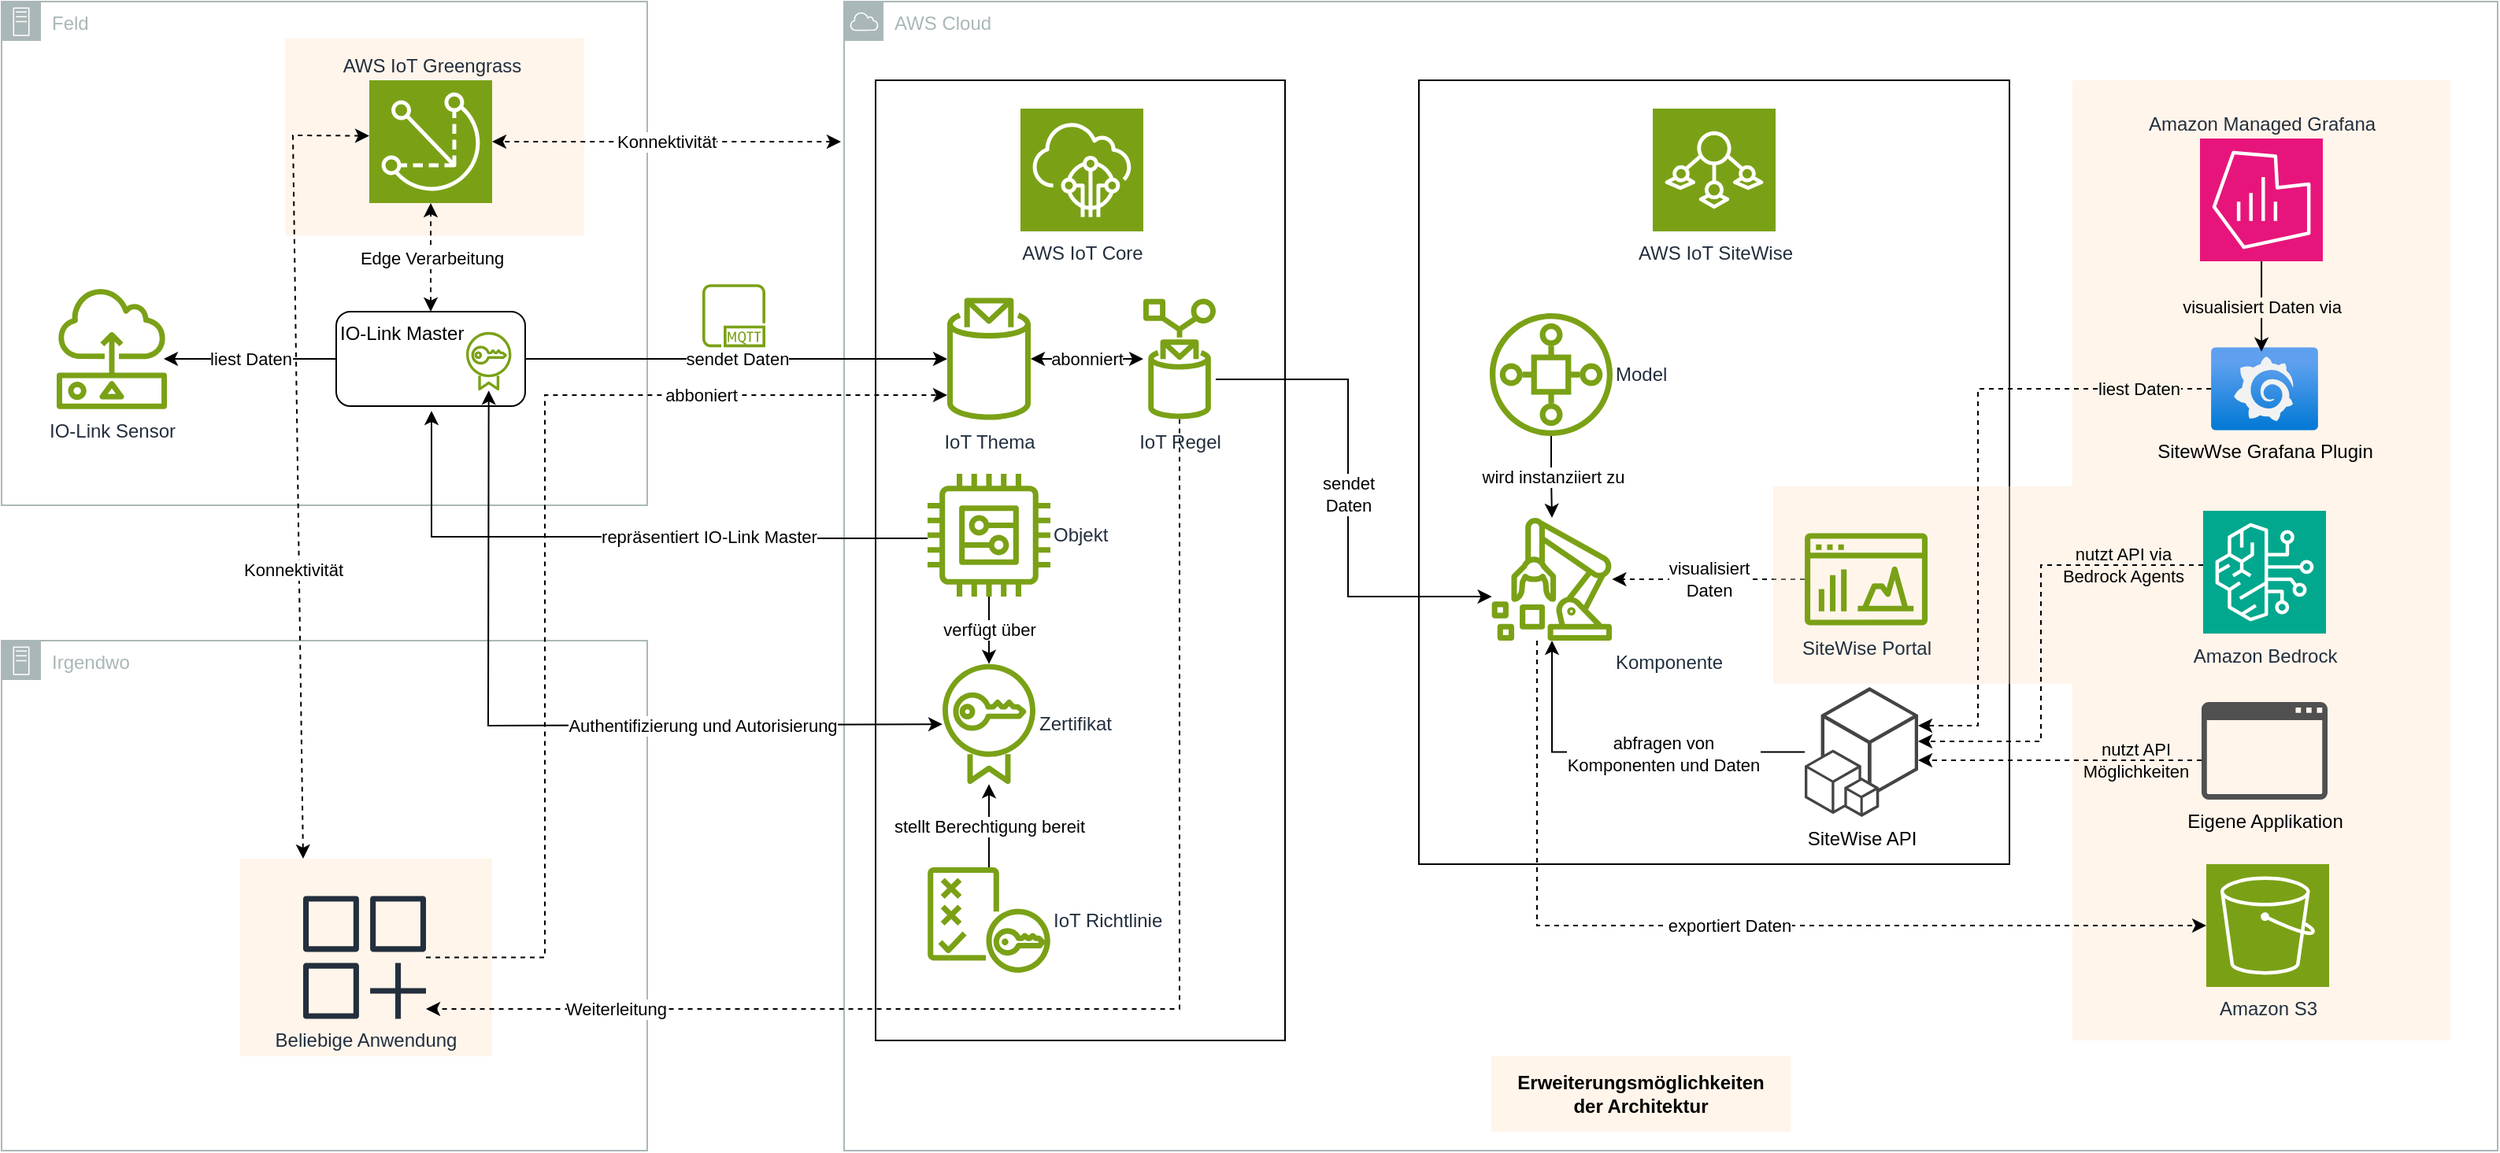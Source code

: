 <mxfile version="26.0.10" pages="2">
  <diagram name="Page-1" id="C6y82SUI9EZybyrPN-1k">
    <mxGraphModel dx="2613" dy="1531" grid="1" gridSize="10" guides="1" tooltips="1" connect="1" arrows="1" fold="1" page="1" pageScale="1" pageWidth="850" pageHeight="1100" math="0" shadow="0">
      <root>
        <mxCell id="0" />
        <mxCell id="1" parent="0" />
        <mxCell id="KX-Zyq8FnDFm3sMZBiW9-1" value="Irgendwo" style="sketch=0;outlineConnect=0;gradientColor=none;html=1;whiteSpace=wrap;fontSize=12;fontStyle=0;shape=mxgraph.aws4.group;grIcon=mxgraph.aws4.group_on_premise;strokeColor=#AAB7B8;fillColor=none;verticalAlign=top;align=left;spacingLeft=30;fontColor=#AAB7B8;dashed=0;" vertex="1" parent="1">
          <mxGeometry x="-425" y="546" width="410" height="324" as="geometry" />
        </mxCell>
        <mxCell id="ur1-Jj-tgkY6aSvv_yTd-15" value="" style="rounded=0;whiteSpace=wrap;html=1;fillColor=#ffe6cc;strokeColor=none;opacity=40;" vertex="1" parent="1">
          <mxGeometry x="-273.5" y="684.5" width="160" height="125.5" as="geometry" />
        </mxCell>
        <mxCell id="kGXVVBS_KSktztfMy0yq-3" value="AWS Cloud" style="sketch=0;outlineConnect=0;gradientColor=none;html=1;whiteSpace=wrap;fontSize=12;fontStyle=0;shape=mxgraph.aws4.group;grIcon=mxgraph.aws4.group_aws_cloud;strokeColor=#AAB7B8;fillColor=none;verticalAlign=top;align=left;spacingLeft=30;fontColor=#AAB7B8;dashed=0;" parent="1" vertex="1">
          <mxGeometry x="110" y="140" width="1050" height="730" as="geometry" />
        </mxCell>
        <mxCell id="EfZzKLjjXhhsiKxFBeHn-30" value="" style="rounded=0;whiteSpace=wrap;html=1;fillColor=#ffe6cc;strokeColor=none;labelPosition=center;verticalLabelPosition=bottom;align=center;verticalAlign=top;opacity=40;" parent="1" vertex="1">
          <mxGeometry x="890" y="190" width="240" height="610" as="geometry" />
        </mxCell>
        <mxCell id="kGXVVBS_KSktztfMy0yq-47" value="" style="rounded=0;whiteSpace=wrap;html=1;" parent="1" vertex="1">
          <mxGeometry x="130" y="190" width="260" height="610" as="geometry" />
        </mxCell>
        <mxCell id="kGXVVBS_KSktztfMy0yq-19" value="Feld" style="sketch=0;outlineConnect=0;gradientColor=none;html=1;whiteSpace=wrap;fontSize=12;fontStyle=0;shape=mxgraph.aws4.group;grIcon=mxgraph.aws4.group_on_premise;strokeColor=#AAB7B8;fillColor=none;verticalAlign=top;align=left;spacingLeft=30;fontColor=#AAB7B8;dashed=0;" parent="1" vertex="1">
          <mxGeometry x="-425" y="140" width="410" height="320" as="geometry" />
        </mxCell>
        <mxCell id="kGXVVBS_KSktztfMy0yq-15" value="" style="rounded=0;whiteSpace=wrap;html=1;" parent="1" vertex="1">
          <mxGeometry x="475" y="190" width="375" height="498" as="geometry" />
        </mxCell>
        <mxCell id="kGXVVBS_KSktztfMy0yq-12" value="sendet&lt;br&gt;Daten" style="edgeStyle=orthogonalEdgeStyle;rounded=0;orthogonalLoop=1;jettySize=auto;html=1;" parent="1" source="EfZzKLjjXhhsiKxFBeHn-36" target="EfZzKLjjXhhsiKxFBeHn-4" edge="1">
          <mxGeometry relative="1" as="geometry">
            <mxPoint x="320" y="247" as="targetPoint" />
            <Array as="points">
              <mxPoint x="430" y="380" />
              <mxPoint x="430" y="518" />
            </Array>
          </mxGeometry>
        </mxCell>
        <mxCell id="kGXVVBS_KSktztfMy0yq-4" value="AWS IoT Core" style="sketch=0;points=[[0,0,0],[0.25,0,0],[0.5,0,0],[0.75,0,0],[1,0,0],[0,1,0],[0.25,1,0],[0.5,1,0],[0.75,1,0],[1,1,0],[0,0.25,0],[0,0.5,0],[0,0.75,0],[1,0.25,0],[1,0.5,0],[1,0.75,0]];outlineConnect=0;fontColor=#232F3E;fillColor=#7AA116;strokeColor=#ffffff;dashed=0;verticalLabelPosition=bottom;verticalAlign=top;align=center;html=1;fontSize=12;fontStyle=0;aspect=fixed;shape=mxgraph.aws4.resourceIcon;resIcon=mxgraph.aws4.iot_core;" parent="1" vertex="1">
          <mxGeometry x="222" y="208" width="78" height="78" as="geometry" />
        </mxCell>
        <mxCell id="kGXVVBS_KSktztfMy0yq-24" value="Zertifikat" style="sketch=0;outlineConnect=0;fontColor=#232F3E;gradientColor=none;fillColor=#7AA116;strokeColor=none;dashed=0;verticalLabelPosition=middle;verticalAlign=middle;align=left;html=1;fontSize=12;fontStyle=0;aspect=fixed;pointerEvents=1;shape=mxgraph.aws4.certificate_manager;labelPosition=right;" parent="1" vertex="1">
          <mxGeometry x="172.5" y="560" width="59" height="78" as="geometry" />
        </mxCell>
        <mxCell id="kGXVVBS_KSktztfMy0yq-25" value="" style="sketch=0;outlineConnect=0;fontColor=#232F3E;gradientColor=none;fillColor=#7AA116;strokeColor=none;dashed=0;verticalLabelPosition=bottom;verticalAlign=top;align=center;html=1;fontSize=12;fontStyle=0;aspect=fixed;pointerEvents=1;shape=mxgraph.aws4.mqtt_protocol;" parent="1" vertex="1">
          <mxGeometry x="20" y="319.6" width="40" height="40" as="geometry" />
        </mxCell>
        <mxCell id="kGXVVBS_KSktztfMy0yq-31" value="repräsentiert IO-Link Master" style="edgeStyle=orthogonalEdgeStyle;rounded=0;orthogonalLoop=1;jettySize=auto;html=1;" parent="1" edge="1">
          <mxGeometry x="-0.293" relative="1" as="geometry">
            <mxPoint x="-152" y="400" as="targetPoint" />
            <Array as="points">
              <mxPoint x="30" y="481" />
              <mxPoint x="30" y="480" />
              <mxPoint x="-152" y="480" />
            </Array>
            <mxPoint x="163" y="481" as="sourcePoint" />
            <mxPoint as="offset" />
          </mxGeometry>
        </mxCell>
        <mxCell id="kGXVVBS_KSktztfMy0yq-33" value="verfügt über" style="edgeStyle=orthogonalEdgeStyle;rounded=0;orthogonalLoop=1;jettySize=auto;html=1;" parent="1" source="kGXVVBS_KSktztfMy0yq-26" target="kGXVVBS_KSktztfMy0yq-24" edge="1">
          <mxGeometry relative="1" as="geometry" />
        </mxCell>
        <mxCell id="kGXVVBS_KSktztfMy0yq-26" value="Objekt" style="sketch=0;outlineConnect=0;fontColor=#232F3E;gradientColor=none;fillColor=#7AA116;strokeColor=none;dashed=0;verticalLabelPosition=middle;verticalAlign=middle;align=left;html=1;fontSize=12;fontStyle=0;aspect=fixed;pointerEvents=1;shape=mxgraph.aws4.generic;labelPosition=right;" parent="1" vertex="1">
          <mxGeometry x="163" y="440" width="78" height="78" as="geometry" />
        </mxCell>
        <mxCell id="kGXVVBS_KSktztfMy0yq-37" value="stellt Berechtigung bereit" style="edgeStyle=orthogonalEdgeStyle;rounded=0;orthogonalLoop=1;jettySize=auto;html=1;" parent="1" source="kGXVVBS_KSktztfMy0yq-36" target="kGXVVBS_KSktztfMy0yq-24" edge="1">
          <mxGeometry relative="1" as="geometry" />
        </mxCell>
        <mxCell id="kGXVVBS_KSktztfMy0yq-36" value="IoT Richtlinie" style="sketch=0;outlineConnect=0;fontColor=#232F3E;gradientColor=none;fillColor=#7AA116;strokeColor=none;dashed=0;verticalLabelPosition=middle;verticalAlign=middle;align=left;html=1;fontSize=12;fontStyle=0;aspect=fixed;pointerEvents=1;shape=mxgraph.aws4.policy;labelPosition=right;" parent="1" vertex="1">
          <mxGeometry x="163" y="690" width="78" height="67" as="geometry" />
        </mxCell>
        <mxCell id="kGXVVBS_KSktztfMy0yq-46" value="liest Daten" style="edgeStyle=orthogonalEdgeStyle;rounded=0;orthogonalLoop=1;jettySize=auto;html=1;" parent="1" source="kGXVVBS_KSktztfMy0yq-41" edge="1">
          <mxGeometry relative="1" as="geometry">
            <mxPoint x="-322" y="367" as="targetPoint" />
          </mxGeometry>
        </mxCell>
        <mxCell id="EfZzKLjjXhhsiKxFBeHn-38" value="sendet Daten" style="edgeStyle=orthogonalEdgeStyle;rounded=0;orthogonalLoop=1;jettySize=auto;html=1;" parent="1" source="kGXVVBS_KSktztfMy0yq-41" target="EfZzKLjjXhhsiKxFBeHn-37" edge="1">
          <mxGeometry relative="1" as="geometry" />
        </mxCell>
        <mxCell id="kGXVVBS_KSktztfMy0yq-41" value="IO-Link Master" style="rounded=1;whiteSpace=wrap;html=1;align=left;verticalAlign=top;" parent="1" vertex="1">
          <mxGeometry x="-212.5" y="337" width="120" height="60" as="geometry" />
        </mxCell>
        <mxCell id="kGXVVBS_KSktztfMy0yq-34" value="" style="sketch=0;outlineConnect=0;fontColor=#232F3E;gradientColor=none;fillColor=#7AA116;strokeColor=none;dashed=0;verticalLabelPosition=bottom;verticalAlign=top;align=center;html=1;fontSize=12;fontStyle=0;aspect=fixed;pointerEvents=1;shape=mxgraph.aws4.certificate_manager;" parent="1" vertex="1">
          <mxGeometry x="-130" y="349.5" width="28.74" height="38" as="geometry" />
        </mxCell>
        <mxCell id="EfZzKLjjXhhsiKxFBeHn-1" value="IO-Link Sensor" style="sketch=0;outlineConnect=0;fontColor=#232F3E;gradientColor=none;fillColor=#7AA116;strokeColor=none;dashed=0;verticalLabelPosition=bottom;verticalAlign=top;align=center;html=1;fontSize=12;fontStyle=0;aspect=fixed;pointerEvents=1;shape=mxgraph.aws4.sensor;" parent="1" vertex="1">
          <mxGeometry x="-390" y="321" width="70" height="78" as="geometry" />
        </mxCell>
        <mxCell id="EfZzKLjjXhhsiKxFBeHn-7" value="wird instanziiert zu" style="edgeStyle=orthogonalEdgeStyle;rounded=0;orthogonalLoop=1;jettySize=auto;html=1;" parent="1" source="EfZzKLjjXhhsiKxFBeHn-2" target="EfZzKLjjXhhsiKxFBeHn-4" edge="1">
          <mxGeometry relative="1" as="geometry" />
        </mxCell>
        <mxCell id="EfZzKLjjXhhsiKxFBeHn-2" value="Model" style="sketch=0;outlineConnect=0;fontColor=#232F3E;gradientColor=none;fillColor=#7AA116;strokeColor=none;dashed=0;verticalLabelPosition=middle;verticalAlign=middle;align=left;html=1;fontSize=12;fontStyle=0;aspect=fixed;pointerEvents=1;shape=mxgraph.aws4.iot_sitewise_asset_model;labelPosition=right;" parent="1" vertex="1">
          <mxGeometry x="520" y="338" width="78" height="78" as="geometry" />
        </mxCell>
        <mxCell id="EfZzKLjjXhhsiKxFBeHn-3" value="AWS IoT SiteWise" style="sketch=0;points=[[0,0,0],[0.25,0,0],[0.5,0,0],[0.75,0,0],[1,0,0],[0,1,0],[0.25,1,0],[0.5,1,0],[0.75,1,0],[1,1,0],[0,0.25,0],[0,0.5,0],[0,0.75,0],[1,0.25,0],[1,0.5,0],[1,0.75,0]];outlineConnect=0;fontColor=#232F3E;fillColor=light-dark(#7aa116, #61820b);strokeColor=#ffffff;dashed=0;verticalLabelPosition=bottom;verticalAlign=top;align=center;html=1;fontSize=12;fontStyle=0;aspect=fixed;shape=mxgraph.aws4.resourceIcon;resIcon=mxgraph.aws4.iot_sitewise;" parent="1" vertex="1">
          <mxGeometry x="623.5" y="208" width="78" height="78" as="geometry" />
        </mxCell>
        <mxCell id="EfZzKLjjXhhsiKxFBeHn-19" value="exportiert Daten" style="edgeStyle=orthogonalEdgeStyle;rounded=0;orthogonalLoop=1;jettySize=auto;html=1;entryX=0;entryY=0.5;entryDx=0;entryDy=0;entryPerimeter=0;dashed=1;" parent="1" source="EfZzKLjjXhhsiKxFBeHn-4" target="EfZzKLjjXhhsiKxFBeHn-18" edge="1">
          <mxGeometry relative="1" as="geometry">
            <Array as="points">
              <mxPoint x="550" y="727" />
            </Array>
          </mxGeometry>
        </mxCell>
        <mxCell id="EfZzKLjjXhhsiKxFBeHn-4" value="Komponente" style="sketch=0;outlineConnect=0;fontColor=#232F3E;gradientColor=none;fillColor=#7AA116;strokeColor=none;dashed=0;verticalLabelPosition=bottom;verticalAlign=top;align=left;html=1;fontSize=12;fontStyle=0;aspect=fixed;pointerEvents=1;shape=mxgraph.aws4.iot_sitewise_asset;labelPosition=right;" parent="1" vertex="1">
          <mxGeometry x="521" y="468" width="77" height="78" as="geometry" />
        </mxCell>
        <mxCell id="EfZzKLjjXhhsiKxFBeHn-8" value="Authentifizierung und Autorisierung" style="endArrow=classic;startArrow=classic;html=1;rounded=0;" parent="1" source="kGXVVBS_KSktztfMy0yq-24" target="kGXVVBS_KSktztfMy0yq-34" edge="1">
          <mxGeometry x="-0.392" width="50" height="50" relative="1" as="geometry">
            <mxPoint x="-177.5" y="600" as="sourcePoint" />
            <mxPoint x="-127.5" y="550" as="targetPoint" />
            <Array as="points">
              <mxPoint x="-116" y="600" />
            </Array>
            <mxPoint as="offset" />
          </mxGeometry>
        </mxCell>
        <mxCell id="EfZzKLjjXhhsiKxFBeHn-11" value="visualisiert&lt;br&gt;Daten" style="edgeStyle=orthogonalEdgeStyle;rounded=0;orthogonalLoop=1;jettySize=auto;html=1;dashed=1;" parent="1" source="EfZzKLjjXhhsiKxFBeHn-9" target="EfZzKLjjXhhsiKxFBeHn-4" edge="1">
          <mxGeometry relative="1" as="geometry" />
        </mxCell>
        <mxCell id="EfZzKLjjXhhsiKxFBeHn-12" value="abfragen von &lt;br&gt;Komponenten und Daten" style="edgeStyle=orthogonalEdgeStyle;rounded=0;orthogonalLoop=1;jettySize=auto;html=1;" parent="1" source="EfZzKLjjXhhsiKxFBeHn-10" target="EfZzKLjjXhhsiKxFBeHn-4" edge="1">
          <mxGeometry x="-0.222" y="1" relative="1" as="geometry">
            <mxPoint as="offset" />
          </mxGeometry>
        </mxCell>
        <mxCell id="EfZzKLjjXhhsiKxFBeHn-10" value="SiteWise API" style="outlineConnect=0;dashed=0;verticalLabelPosition=bottom;verticalAlign=top;align=center;html=1;shape=mxgraph.aws3.cli;fillColor=#444444;gradientColor=none;" parent="1" vertex="1">
          <mxGeometry x="720" y="575.5" width="72" height="82.5" as="geometry" />
        </mxCell>
        <mxCell id="EfZzKLjjXhhsiKxFBeHn-13" value="SitewWse Grafana Plugin" style="image;aspect=fixed;html=1;points=[];align=center;fontSize=12;image=img/lib/azure2/other/Grafana.svg;imageBorder=none;imageBackground=none;labelBackgroundColor=none;" parent="1" vertex="1">
          <mxGeometry x="978" y="359.6" width="68" height="52.8" as="geometry" />
        </mxCell>
        <mxCell id="EfZzKLjjXhhsiKxFBeHn-16" value="Amazon Bedrock" style="sketch=0;points=[[0,0,0],[0.25,0,0],[0.5,0,0],[0.75,0,0],[1,0,0],[0,1,0],[0.25,1,0],[0.5,1,0],[0.75,1,0],[1,1,0],[0,0.25,0],[0,0.5,0],[0,0.75,0],[1,0.25,0],[1,0.5,0],[1,0.75,0]];outlineConnect=0;fontColor=#232F3E;fillColor=#01A88D;strokeColor=#ffffff;dashed=0;verticalLabelPosition=bottom;verticalAlign=top;align=center;html=1;fontSize=12;fontStyle=0;aspect=fixed;shape=mxgraph.aws4.resourceIcon;resIcon=mxgraph.aws4.bedrock;" parent="1" vertex="1">
          <mxGeometry x="973" y="463.5" width="78" height="78" as="geometry" />
        </mxCell>
        <mxCell id="EfZzKLjjXhhsiKxFBeHn-18" value="Amazon S3" style="sketch=0;points=[[0,0,0],[0.25,0,0],[0.5,0,0],[0.75,0,0],[1,0,0],[0,1,0],[0.25,1,0],[0.5,1,0],[0.75,1,0],[1,1,0],[0,0.25,0],[0,0.5,0],[0,0.75,0],[1,0.25,0],[1,0.5,0],[1,0.75,0]];outlineConnect=0;fontColor=#232F3E;fillColor=#7AA116;strokeColor=#ffffff;dashed=0;verticalLabelPosition=bottom;verticalAlign=top;align=center;html=1;fontSize=12;fontStyle=0;aspect=fixed;shape=mxgraph.aws4.resourceIcon;resIcon=mxgraph.aws4.s3;" parent="1" vertex="1">
          <mxGeometry x="975" y="688" width="78" height="78" as="geometry" />
        </mxCell>
        <mxCell id="EfZzKLjjXhhsiKxFBeHn-20" value="Amazon Managed Grafana" style="sketch=0;points=[[0,0,0],[0.25,0,0],[0.5,0,0],[0.75,0,0],[1,0,0],[0,1,0],[0.25,1,0],[0.5,1,0],[0.75,1,0],[1,1,0],[0,0.25,0],[0,0.5,0],[0,0.75,0],[1,0.25,0],[1,0.5,0],[1,0.75,0]];points=[[0,0,0],[0.25,0,0],[0.5,0,0],[0.75,0,0],[1,0,0],[0,1,0],[0.25,1,0],[0.5,1,0],[0.75,1,0],[1,1,0],[0,0.25,0],[0,0.5,0],[0,0.75,0],[1,0.25,0],[1,0.5,0],[1,0.75,0]];outlineConnect=0;fontColor=#232F3E;fillColor=#E7157B;strokeColor=#ffffff;dashed=0;verticalLabelPosition=top;verticalAlign=bottom;align=center;html=1;fontSize=12;fontStyle=0;aspect=fixed;shape=mxgraph.aws4.resourceIcon;resIcon=mxgraph.aws4.managed_service_for_grafana;labelPosition=center;" parent="1" vertex="1">
          <mxGeometry x="971" y="227" width="78" height="78" as="geometry" />
        </mxCell>
        <mxCell id="EfZzKLjjXhhsiKxFBeHn-21" value="visualisiert Daten via" style="edgeStyle=orthogonalEdgeStyle;rounded=0;orthogonalLoop=1;jettySize=auto;html=1;entryX=0.471;entryY=0.053;entryDx=0;entryDy=0;entryPerimeter=0;labelBackgroundColor=light-dark(#fef5ea, #ededed);" parent="1" source="EfZzKLjjXhhsiKxFBeHn-20" target="EfZzKLjjXhhsiKxFBeHn-13" edge="1">
          <mxGeometry relative="1" as="geometry" />
        </mxCell>
        <mxCell id="EfZzKLjjXhhsiKxFBeHn-31" value="" style="rounded=0;whiteSpace=wrap;html=1;fillColor=#ffe6cc;strokeColor=none;opacity=40;" parent="1" vertex="1">
          <mxGeometry x="700" y="448" width="190" height="125.5" as="geometry" />
        </mxCell>
        <mxCell id="EfZzKLjjXhhsiKxFBeHn-9" value="SiteWise Portal" style="sketch=0;outlineConnect=0;fontColor=#232F3E;gradientColor=none;fillColor=light-dark(#79a115, #B17DFF);strokeColor=none;dashed=0;verticalLabelPosition=bottom;verticalAlign=top;align=center;html=1;fontSize=12;fontStyle=0;aspect=fixed;pointerEvents=1;shape=mxgraph.aws4.opensearch_dashboards;" parent="1" vertex="1">
          <mxGeometry x="720" y="477.5" width="78" height="59" as="geometry" />
        </mxCell>
        <mxCell id="EfZzKLjjXhhsiKxFBeHn-15" value="liest Daten" style="edgeStyle=orthogonalEdgeStyle;rounded=0;orthogonalLoop=1;jettySize=auto;html=1;labelBackgroundColor=light-dark(#fef5ea, #ededed);dashed=1;" parent="1" source="EfZzKLjjXhhsiKxFBeHn-13" edge="1">
          <mxGeometry x="-0.771" relative="1" as="geometry">
            <mxPoint x="792" y="600" as="targetPoint" />
            <Array as="points">
              <mxPoint x="830" y="386" />
              <mxPoint x="830" y="600" />
            </Array>
            <mxPoint as="offset" />
          </mxGeometry>
        </mxCell>
        <mxCell id="EfZzKLjjXhhsiKxFBeHn-33" value="nutzt API via &lt;br&gt;Bedrock Agents" style="edgeStyle=orthogonalEdgeStyle;rounded=0;orthogonalLoop=1;jettySize=auto;html=1;labelBackgroundColor=none;dashed=1;" parent="1" source="EfZzKLjjXhhsiKxFBeHn-16" target="EfZzKLjjXhhsiKxFBeHn-10" edge="1">
          <mxGeometry x="-0.653" relative="1" as="geometry">
            <mxPoint x="800" y="610" as="targetPoint" />
            <Array as="points">
              <mxPoint x="870" y="498" />
              <mxPoint x="870" y="610" />
            </Array>
            <mxPoint as="offset" />
          </mxGeometry>
        </mxCell>
        <mxCell id="EfZzKLjjXhhsiKxFBeHn-35" value="nutzt API&lt;br&gt;Möglichkeiten" style="edgeStyle=orthogonalEdgeStyle;rounded=0;orthogonalLoop=1;jettySize=auto;html=1;labelBackgroundColor=none;dashed=1;" parent="1" edge="1">
          <mxGeometry x="-0.533" relative="1" as="geometry">
            <mxPoint x="972" y="622" as="sourcePoint" />
            <mxPoint x="792" y="622" as="targetPoint" />
            <Array as="points">
              <mxPoint x="930" y="622" />
              <mxPoint x="930" y="622" />
            </Array>
            <mxPoint as="offset" />
          </mxGeometry>
        </mxCell>
        <mxCell id="EfZzKLjjXhhsiKxFBeHn-34" value="Eigene Applikation" style="sketch=0;pointerEvents=1;shadow=0;dashed=0;html=1;strokeColor=none;fillColor=#505050;labelPosition=center;verticalLabelPosition=bottom;verticalAlign=top;outlineConnect=0;align=center;shape=mxgraph.office.concepts.application_generic;" parent="1" vertex="1">
          <mxGeometry x="972" y="585" width="80" height="62" as="geometry" />
        </mxCell>
        <mxCell id="EfZzKLjjXhhsiKxFBeHn-39" value="abonniert" style="edgeStyle=orthogonalEdgeStyle;rounded=0;orthogonalLoop=1;jettySize=auto;html=1;startArrow=classic;startFill=1;" parent="1" source="EfZzKLjjXhhsiKxFBeHn-36" target="EfZzKLjjXhhsiKxFBeHn-37" edge="1">
          <mxGeometry relative="1" as="geometry" />
        </mxCell>
        <mxCell id="ur1-Jj-tgkY6aSvv_yTd-13" value="Weiterleitung" style="edgeStyle=orthogonalEdgeStyle;rounded=0;orthogonalLoop=1;jettySize=auto;html=1;dashed=1;" edge="1" parent="1" source="EfZzKLjjXhhsiKxFBeHn-36" target="ur1-Jj-tgkY6aSvv_yTd-12">
          <mxGeometry x="0.714" relative="1" as="geometry">
            <Array as="points">
              <mxPoint x="323" y="780" />
            </Array>
            <mxPoint x="-1" as="offset" />
          </mxGeometry>
        </mxCell>
        <mxCell id="EfZzKLjjXhhsiKxFBeHn-36" value="IoT Regel" style="sketch=0;outlineConnect=0;fontColor=#232F3E;gradientColor=none;fillColor=#7AA116;strokeColor=none;dashed=0;verticalLabelPosition=bottom;verticalAlign=top;align=center;html=1;fontSize=12;fontStyle=0;aspect=fixed;pointerEvents=1;shape=mxgraph.aws4.rule;" parent="1" vertex="1">
          <mxGeometry x="300" y="328" width="46" height="78" as="geometry" />
        </mxCell>
        <mxCell id="EfZzKLjjXhhsiKxFBeHn-37" value="IoT Thema" style="sketch=0;outlineConnect=0;fontColor=#232F3E;gradientColor=none;fillColor=#7AA116;strokeColor=none;dashed=0;verticalLabelPosition=bottom;verticalAlign=top;align=center;html=1;fontSize=12;fontStyle=0;aspect=fixed;pointerEvents=1;shape=mxgraph.aws4.topic_2;" parent="1" vertex="1">
          <mxGeometry x="175.5" y="328" width="53" height="78" as="geometry" />
        </mxCell>
        <mxCell id="ur1-Jj-tgkY6aSvv_yTd-2" value="" style="rounded=0;whiteSpace=wrap;html=1;fillColor=#ffe6cc;strokeColor=none;opacity=40;" vertex="1" parent="1">
          <mxGeometry x="-245" y="163.25" width="190" height="125.5" as="geometry" />
        </mxCell>
        <mxCell id="ur1-Jj-tgkY6aSvv_yTd-1" value="AWS IoT Greengrass" style="sketch=0;points=[[0,0,0],[0.25,0,0],[0.5,0,0],[0.75,0,0],[1,0,0],[0,1,0],[0.25,1,0],[0.5,1,0],[0.75,1,0],[1,1,0],[0,0.25,0],[0,0.5,0],[0,0.75,0],[1,0.25,0],[1,0.5,0],[1,0.75,0]];outlineConnect=0;fontColor=#232F3E;fillColor=#7AA116;strokeColor=#ffffff;dashed=0;verticalLabelPosition=top;verticalAlign=bottom;align=center;html=1;fontSize=12;fontStyle=0;aspect=fixed;shape=mxgraph.aws4.resourceIcon;resIcon=mxgraph.aws4.greengrass;labelPosition=center;" vertex="1" parent="1">
          <mxGeometry x="-191.5" y="190" width="78" height="78" as="geometry" />
        </mxCell>
        <mxCell id="ur1-Jj-tgkY6aSvv_yTd-4" value="Edge Verarbeitung" style="endArrow=classic;startArrow=classic;html=1;rounded=0;exitX=0.5;exitY=0;exitDx=0;exitDy=0;entryX=0.5;entryY=1;entryDx=0;entryDy=0;entryPerimeter=0;dashed=1;" edge="1" parent="1" source="kGXVVBS_KSktztfMy0yq-41" target="ur1-Jj-tgkY6aSvv_yTd-1">
          <mxGeometry width="50" height="50" relative="1" as="geometry">
            <mxPoint x="230" y="450" as="sourcePoint" />
            <mxPoint x="280" y="400" as="targetPoint" />
          </mxGeometry>
        </mxCell>
        <mxCell id="ur1-Jj-tgkY6aSvv_yTd-5" value="Erweiterungsmöglichkeiten&lt;br&gt;der Architektur" style="rounded=0;whiteSpace=wrap;html=1;fillColor=#ffe6cc;strokeColor=none;labelPosition=center;verticalLabelPosition=middle;align=center;verticalAlign=middle;opacity=40;fontStyle=1" vertex="1" parent="1">
          <mxGeometry x="521" y="810" width="190" height="48" as="geometry" />
        </mxCell>
        <mxCell id="ur1-Jj-tgkY6aSvv_yTd-8" value="Konnektivität" style="endArrow=classic;startArrow=classic;html=1;rounded=0;entryX=1;entryY=0.5;entryDx=0;entryDy=0;entryPerimeter=0;dashed=1;" edge="1" parent="1" target="ur1-Jj-tgkY6aSvv_yTd-1">
          <mxGeometry width="50" height="50" relative="1" as="geometry">
            <mxPoint x="108" y="229" as="sourcePoint" />
            <mxPoint x="39.29" y="217" as="targetPoint" />
          </mxGeometry>
        </mxCell>
        <mxCell id="ur1-Jj-tgkY6aSvv_yTd-10" value="Konnektivität" style="endArrow=classic;startArrow=classic;html=1;rounded=0;dashed=1;entryX=0.25;entryY=0;entryDx=0;entryDy=0;" edge="1" parent="1" target="ur1-Jj-tgkY6aSvv_yTd-15">
          <mxGeometry x="0.273" y="-4" width="50" height="50" relative="1" as="geometry">
            <mxPoint x="-191.5" y="225.29" as="sourcePoint" />
            <mxPoint x="-340" y="225" as="targetPoint" />
            <Array as="points">
              <mxPoint x="-240" y="225" />
            </Array>
            <mxPoint y="1" as="offset" />
          </mxGeometry>
        </mxCell>
        <mxCell id="ur1-Jj-tgkY6aSvv_yTd-14" value="abboniert" style="edgeStyle=orthogonalEdgeStyle;rounded=0;orthogonalLoop=1;jettySize=auto;html=1;dashed=1;" edge="1" parent="1" source="ur1-Jj-tgkY6aSvv_yTd-12" target="EfZzKLjjXhhsiKxFBeHn-37">
          <mxGeometry x="0.542" relative="1" as="geometry">
            <Array as="points">
              <mxPoint x="-80" y="390" />
            </Array>
            <mxPoint x="1" as="offset" />
          </mxGeometry>
        </mxCell>
        <mxCell id="ur1-Jj-tgkY6aSvv_yTd-12" value="Beliebige Anwendung" style="sketch=0;outlineConnect=0;fontColor=#232F3E;gradientColor=none;fillColor=#232F3D;strokeColor=none;dashed=0;verticalLabelPosition=bottom;verticalAlign=top;align=center;html=1;fontSize=12;fontStyle=0;aspect=fixed;pointerEvents=1;shape=mxgraph.aws4.generic_application;" vertex="1" parent="1">
          <mxGeometry x="-233.5" y="708.25" width="78" height="78" as="geometry" />
        </mxCell>
      </root>
    </mxGraphModel>
  </diagram>
  <diagram name="Copy of Page-1" id="blWVVCpTMHKWCKm_LC0x">
    <mxGraphModel dx="2084" dy="1072" grid="1" gridSize="10" guides="1" tooltips="1" connect="1" arrows="1" fold="1" page="1" pageScale="1" pageWidth="850" pageHeight="1100" math="0" shadow="0">
      <root>
        <mxCell id="xDjXt-QQ54AgnvHL98te-0" />
        <mxCell id="xDjXt-QQ54AgnvHL98te-1" parent="xDjXt-QQ54AgnvHL98te-0" />
        <mxCell id="xDjXt-QQ54AgnvHL98te-3" value="AWS Cloud" style="sketch=0;outlineConnect=0;gradientColor=none;html=1;whiteSpace=wrap;fontSize=12;fontStyle=0;shape=mxgraph.aws4.group;grIcon=mxgraph.aws4.group_aws_cloud;strokeColor=#AAB7B8;fillColor=none;verticalAlign=top;align=left;spacingLeft=30;fontColor=#AAB7B8;dashed=0;" vertex="1" parent="xDjXt-QQ54AgnvHL98te-1">
          <mxGeometry x="110" y="140" width="810" height="730" as="geometry" />
        </mxCell>
        <mxCell id="xDjXt-QQ54AgnvHL98te-5" value="" style="rounded=0;whiteSpace=wrap;html=1;" vertex="1" parent="xDjXt-QQ54AgnvHL98te-1">
          <mxGeometry x="130" y="190" width="260" height="610" as="geometry" />
        </mxCell>
        <mxCell id="xDjXt-QQ54AgnvHL98te-6" value="Feld" style="sketch=0;outlineConnect=0;gradientColor=none;html=1;whiteSpace=wrap;fontSize=12;fontStyle=0;shape=mxgraph.aws4.group;grIcon=mxgraph.aws4.group_on_premise;strokeColor=#AAB7B8;fillColor=none;verticalAlign=top;align=left;spacingLeft=30;fontColor=#AAB7B8;dashed=0;" vertex="1" parent="xDjXt-QQ54AgnvHL98te-1">
          <mxGeometry x="-425" y="140" width="410" height="320" as="geometry" />
        </mxCell>
        <mxCell id="xDjXt-QQ54AgnvHL98te-7" value="" style="rounded=0;whiteSpace=wrap;html=1;" vertex="1" parent="xDjXt-QQ54AgnvHL98te-1">
          <mxGeometry x="475" y="190" width="375" height="498" as="geometry" />
        </mxCell>
        <mxCell id="xDjXt-QQ54AgnvHL98te-8" value="sendet&lt;br&gt;Daten" style="edgeStyle=orthogonalEdgeStyle;rounded=0;orthogonalLoop=1;jettySize=auto;html=1;" edge="1" parent="xDjXt-QQ54AgnvHL98te-1" source="xDjXt-QQ54AgnvHL98te-44" target="xDjXt-QQ54AgnvHL98te-26">
          <mxGeometry relative="1" as="geometry">
            <mxPoint x="320" y="247" as="targetPoint" />
            <Array as="points">
              <mxPoint x="430" y="380" />
              <mxPoint x="430" y="518" />
            </Array>
          </mxGeometry>
        </mxCell>
        <mxCell id="xDjXt-QQ54AgnvHL98te-9" value="AWS IoT Core" style="sketch=0;points=[[0,0,0],[0.25,0,0],[0.5,0,0],[0.75,0,0],[1,0,0],[0,1,0],[0.25,1,0],[0.5,1,0],[0.75,1,0],[1,1,0],[0,0.25,0],[0,0.5,0],[0,0.75,0],[1,0.25,0],[1,0.5,0],[1,0.75,0]];outlineConnect=0;fontColor=#232F3E;fillColor=#7AA116;strokeColor=#ffffff;dashed=0;verticalLabelPosition=bottom;verticalAlign=top;align=center;html=1;fontSize=12;fontStyle=0;aspect=fixed;shape=mxgraph.aws4.resourceIcon;resIcon=mxgraph.aws4.iot_core;" vertex="1" parent="xDjXt-QQ54AgnvHL98te-1">
          <mxGeometry x="222" y="208" width="78" height="78" as="geometry" />
        </mxCell>
        <mxCell id="xDjXt-QQ54AgnvHL98te-10" value="Zertifikat" style="sketch=0;outlineConnect=0;fontColor=#232F3E;gradientColor=none;fillColor=#7AA116;strokeColor=none;dashed=0;verticalLabelPosition=middle;verticalAlign=middle;align=left;html=1;fontSize=12;fontStyle=0;aspect=fixed;pointerEvents=1;shape=mxgraph.aws4.certificate_manager;labelPosition=right;" vertex="1" parent="xDjXt-QQ54AgnvHL98te-1">
          <mxGeometry x="172.5" y="560" width="59" height="78" as="geometry" />
        </mxCell>
        <mxCell id="xDjXt-QQ54AgnvHL98te-11" value="" style="sketch=0;outlineConnect=0;fontColor=#232F3E;gradientColor=none;fillColor=#7AA116;strokeColor=none;dashed=0;verticalLabelPosition=bottom;verticalAlign=top;align=center;html=1;fontSize=12;fontStyle=0;aspect=fixed;pointerEvents=1;shape=mxgraph.aws4.mqtt_protocol;" vertex="1" parent="xDjXt-QQ54AgnvHL98te-1">
          <mxGeometry x="20" y="319.6" width="40" height="40" as="geometry" />
        </mxCell>
        <mxCell id="xDjXt-QQ54AgnvHL98te-12" value="repräsentiert IO-Link Master" style="edgeStyle=orthogonalEdgeStyle;rounded=0;orthogonalLoop=1;jettySize=auto;html=1;" edge="1" parent="xDjXt-QQ54AgnvHL98te-1">
          <mxGeometry x="-0.293" relative="1" as="geometry">
            <mxPoint x="-152" y="400" as="targetPoint" />
            <Array as="points">
              <mxPoint x="30" y="481" />
              <mxPoint x="30" y="480" />
              <mxPoint x="-152" y="480" />
            </Array>
            <mxPoint x="163" y="481" as="sourcePoint" />
            <mxPoint as="offset" />
          </mxGeometry>
        </mxCell>
        <mxCell id="xDjXt-QQ54AgnvHL98te-13" value="verfügt über" style="edgeStyle=orthogonalEdgeStyle;rounded=0;orthogonalLoop=1;jettySize=auto;html=1;" edge="1" parent="xDjXt-QQ54AgnvHL98te-1" source="xDjXt-QQ54AgnvHL98te-14" target="xDjXt-QQ54AgnvHL98te-10">
          <mxGeometry relative="1" as="geometry" />
        </mxCell>
        <mxCell id="xDjXt-QQ54AgnvHL98te-14" value="Objekt" style="sketch=0;outlineConnect=0;fontColor=#232F3E;gradientColor=none;fillColor=#7AA116;strokeColor=none;dashed=0;verticalLabelPosition=middle;verticalAlign=middle;align=left;html=1;fontSize=12;fontStyle=0;aspect=fixed;pointerEvents=1;shape=mxgraph.aws4.generic;labelPosition=right;" vertex="1" parent="xDjXt-QQ54AgnvHL98te-1">
          <mxGeometry x="163" y="440" width="78" height="78" as="geometry" />
        </mxCell>
        <mxCell id="xDjXt-QQ54AgnvHL98te-15" value="stellt Berechtigung bereit" style="edgeStyle=orthogonalEdgeStyle;rounded=0;orthogonalLoop=1;jettySize=auto;html=1;" edge="1" parent="xDjXt-QQ54AgnvHL98te-1" source="xDjXt-QQ54AgnvHL98te-16" target="xDjXt-QQ54AgnvHL98te-10">
          <mxGeometry relative="1" as="geometry" />
        </mxCell>
        <mxCell id="xDjXt-QQ54AgnvHL98te-16" value="IoT Richtlinie" style="sketch=0;outlineConnect=0;fontColor=#232F3E;gradientColor=none;fillColor=#7AA116;strokeColor=none;dashed=0;verticalLabelPosition=middle;verticalAlign=middle;align=left;html=1;fontSize=12;fontStyle=0;aspect=fixed;pointerEvents=1;shape=mxgraph.aws4.policy;labelPosition=right;" vertex="1" parent="xDjXt-QQ54AgnvHL98te-1">
          <mxGeometry x="163" y="690" width="78" height="67" as="geometry" />
        </mxCell>
        <mxCell id="xDjXt-QQ54AgnvHL98te-17" value="liest Daten" style="edgeStyle=orthogonalEdgeStyle;rounded=0;orthogonalLoop=1;jettySize=auto;html=1;" edge="1" parent="xDjXt-QQ54AgnvHL98te-1" source="xDjXt-QQ54AgnvHL98te-19">
          <mxGeometry relative="1" as="geometry">
            <mxPoint x="-322" y="367" as="targetPoint" />
          </mxGeometry>
        </mxCell>
        <mxCell id="xDjXt-QQ54AgnvHL98te-18" value="sendet Daten" style="edgeStyle=orthogonalEdgeStyle;rounded=0;orthogonalLoop=1;jettySize=auto;html=1;" edge="1" parent="xDjXt-QQ54AgnvHL98te-1" source="xDjXt-QQ54AgnvHL98te-19" target="xDjXt-QQ54AgnvHL98te-45">
          <mxGeometry relative="1" as="geometry" />
        </mxCell>
        <mxCell id="xDjXt-QQ54AgnvHL98te-19" value="IO-Link Master" style="rounded=1;whiteSpace=wrap;html=1;align=left;verticalAlign=top;" vertex="1" parent="xDjXt-QQ54AgnvHL98te-1">
          <mxGeometry x="-212.5" y="337" width="120" height="60" as="geometry" />
        </mxCell>
        <mxCell id="xDjXt-QQ54AgnvHL98te-20" value="" style="sketch=0;outlineConnect=0;fontColor=#232F3E;gradientColor=none;fillColor=#7AA116;strokeColor=none;dashed=0;verticalLabelPosition=bottom;verticalAlign=top;align=center;html=1;fontSize=12;fontStyle=0;aspect=fixed;pointerEvents=1;shape=mxgraph.aws4.certificate_manager;" vertex="1" parent="xDjXt-QQ54AgnvHL98te-1">
          <mxGeometry x="-130" y="349.5" width="28.74" height="38" as="geometry" />
        </mxCell>
        <mxCell id="xDjXt-QQ54AgnvHL98te-21" value="IO-Link Sensor" style="sketch=0;outlineConnect=0;fontColor=#232F3E;gradientColor=none;fillColor=#7AA116;strokeColor=none;dashed=0;verticalLabelPosition=bottom;verticalAlign=top;align=center;html=1;fontSize=12;fontStyle=0;aspect=fixed;pointerEvents=1;shape=mxgraph.aws4.sensor;" vertex="1" parent="xDjXt-QQ54AgnvHL98te-1">
          <mxGeometry x="-390" y="321" width="70" height="78" as="geometry" />
        </mxCell>
        <mxCell id="xDjXt-QQ54AgnvHL98te-22" value="wird instanziiert zu" style="edgeStyle=orthogonalEdgeStyle;rounded=0;orthogonalLoop=1;jettySize=auto;html=1;" edge="1" parent="xDjXt-QQ54AgnvHL98te-1" source="xDjXt-QQ54AgnvHL98te-23" target="xDjXt-QQ54AgnvHL98te-26">
          <mxGeometry relative="1" as="geometry" />
        </mxCell>
        <mxCell id="xDjXt-QQ54AgnvHL98te-23" value="Model" style="sketch=0;outlineConnect=0;fontColor=#232F3E;gradientColor=none;fillColor=#7AA116;strokeColor=none;dashed=0;verticalLabelPosition=middle;verticalAlign=middle;align=left;html=1;fontSize=12;fontStyle=0;aspect=fixed;pointerEvents=1;shape=mxgraph.aws4.iot_sitewise_asset_model;labelPosition=right;" vertex="1" parent="xDjXt-QQ54AgnvHL98te-1">
          <mxGeometry x="520" y="338" width="78" height="78" as="geometry" />
        </mxCell>
        <mxCell id="xDjXt-QQ54AgnvHL98te-24" value="AWS IoT SiteWise" style="sketch=0;points=[[0,0,0],[0.25,0,0],[0.5,0,0],[0.75,0,0],[1,0,0],[0,1,0],[0.25,1,0],[0.5,1,0],[0.75,1,0],[1,1,0],[0,0.25,0],[0,0.5,0],[0,0.75,0],[1,0.25,0],[1,0.5,0],[1,0.75,0]];outlineConnect=0;fontColor=#232F3E;fillColor=light-dark(#7aa116, #61820b);strokeColor=#ffffff;dashed=0;verticalLabelPosition=bottom;verticalAlign=top;align=center;html=1;fontSize=12;fontStyle=0;aspect=fixed;shape=mxgraph.aws4.resourceIcon;resIcon=mxgraph.aws4.iot_sitewise;" vertex="1" parent="xDjXt-QQ54AgnvHL98te-1">
          <mxGeometry x="623.5" y="208" width="78" height="78" as="geometry" />
        </mxCell>
        <mxCell id="xDjXt-QQ54AgnvHL98te-26" value="Komponente" style="sketch=0;outlineConnect=0;fontColor=#232F3E;gradientColor=none;fillColor=#7AA116;strokeColor=none;dashed=0;verticalLabelPosition=bottom;verticalAlign=top;align=left;html=1;fontSize=12;fontStyle=0;aspect=fixed;pointerEvents=1;shape=mxgraph.aws4.iot_sitewise_asset;labelPosition=right;" vertex="1" parent="xDjXt-QQ54AgnvHL98te-1">
          <mxGeometry x="521" y="468" width="77" height="78" as="geometry" />
        </mxCell>
        <mxCell id="xDjXt-QQ54AgnvHL98te-27" value="Authentifizierung und Autorisierung" style="endArrow=classic;startArrow=classic;html=1;rounded=0;" edge="1" parent="xDjXt-QQ54AgnvHL98te-1" source="xDjXt-QQ54AgnvHL98te-10" target="xDjXt-QQ54AgnvHL98te-20">
          <mxGeometry x="-0.392" width="50" height="50" relative="1" as="geometry">
            <mxPoint x="-177.5" y="600" as="sourcePoint" />
            <mxPoint x="-127.5" y="550" as="targetPoint" />
            <Array as="points">
              <mxPoint x="-116" y="600" />
            </Array>
            <mxPoint as="offset" />
          </mxGeometry>
        </mxCell>
        <mxCell id="xDjXt-QQ54AgnvHL98te-29" value="abfragen von &lt;br&gt;Komponenten und Daten" style="edgeStyle=orthogonalEdgeStyle;rounded=0;orthogonalLoop=1;jettySize=auto;html=1;" edge="1" parent="xDjXt-QQ54AgnvHL98te-1" source="xDjXt-QQ54AgnvHL98te-30" target="xDjXt-QQ54AgnvHL98te-26">
          <mxGeometry x="-0.222" y="1" relative="1" as="geometry">
            <mxPoint as="offset" />
          </mxGeometry>
        </mxCell>
        <mxCell id="xDjXt-QQ54AgnvHL98te-30" value="SiteWise API" style="outlineConnect=0;dashed=0;verticalLabelPosition=bottom;verticalAlign=top;align=center;html=1;shape=mxgraph.aws3.cli;fillColor=#444444;gradientColor=none;" vertex="1" parent="xDjXt-QQ54AgnvHL98te-1">
          <mxGeometry x="720" y="575.5" width="72" height="82.5" as="geometry" />
        </mxCell>
        <mxCell id="xDjXt-QQ54AgnvHL98te-42" value="abonniert" style="edgeStyle=orthogonalEdgeStyle;rounded=0;orthogonalLoop=1;jettySize=auto;html=1;startArrow=classic;startFill=1;" edge="1" parent="xDjXt-QQ54AgnvHL98te-1" source="xDjXt-QQ54AgnvHL98te-44" target="xDjXt-QQ54AgnvHL98te-45">
          <mxGeometry relative="1" as="geometry" />
        </mxCell>
        <mxCell id="xDjXt-QQ54AgnvHL98te-44" value="IoT Regel" style="sketch=0;outlineConnect=0;fontColor=#232F3E;gradientColor=none;fillColor=#7AA116;strokeColor=none;dashed=0;verticalLabelPosition=bottom;verticalAlign=top;align=center;html=1;fontSize=12;fontStyle=0;aspect=fixed;pointerEvents=1;shape=mxgraph.aws4.rule;" vertex="1" parent="xDjXt-QQ54AgnvHL98te-1">
          <mxGeometry x="300" y="328" width="46" height="78" as="geometry" />
        </mxCell>
        <mxCell id="xDjXt-QQ54AgnvHL98te-45" value="IoT Thema" style="sketch=0;outlineConnect=0;fontColor=#232F3E;gradientColor=none;fillColor=#7AA116;strokeColor=none;dashed=0;verticalLabelPosition=bottom;verticalAlign=top;align=center;html=1;fontSize=12;fontStyle=0;aspect=fixed;pointerEvents=1;shape=mxgraph.aws4.topic_2;" vertex="1" parent="xDjXt-QQ54AgnvHL98te-1">
          <mxGeometry x="175.5" y="328" width="53" height="78" as="geometry" />
        </mxCell>
      </root>
    </mxGraphModel>
  </diagram>
</mxfile>
